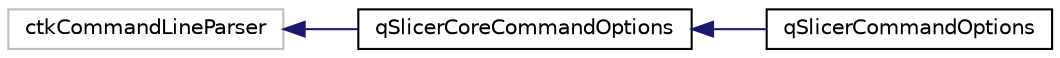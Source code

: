 digraph "Graphical Class Hierarchy"
{
  bgcolor="transparent";
  edge [fontname="Helvetica",fontsize="10",labelfontname="Helvetica",labelfontsize="10"];
  node [fontname="Helvetica",fontsize="10",shape=record];
  rankdir="LR";
  Node1045 [label="ctkCommandLineParser",height=0.2,width=0.4,color="grey75"];
  Node1045 -> Node0 [dir="back",color="midnightblue",fontsize="10",style="solid",fontname="Helvetica"];
  Node0 [label="qSlicerCoreCommandOptions",height=0.2,width=0.4,color="black",URL="$classqSlicerCoreCommandOptions.html"];
  Node0 -> Node1 [dir="back",color="midnightblue",fontsize="10",style="solid",fontname="Helvetica"];
  Node1 [label="qSlicerCommandOptions",height=0.2,width=0.4,color="black",URL="$classqSlicerCommandOptions.html"];
}
